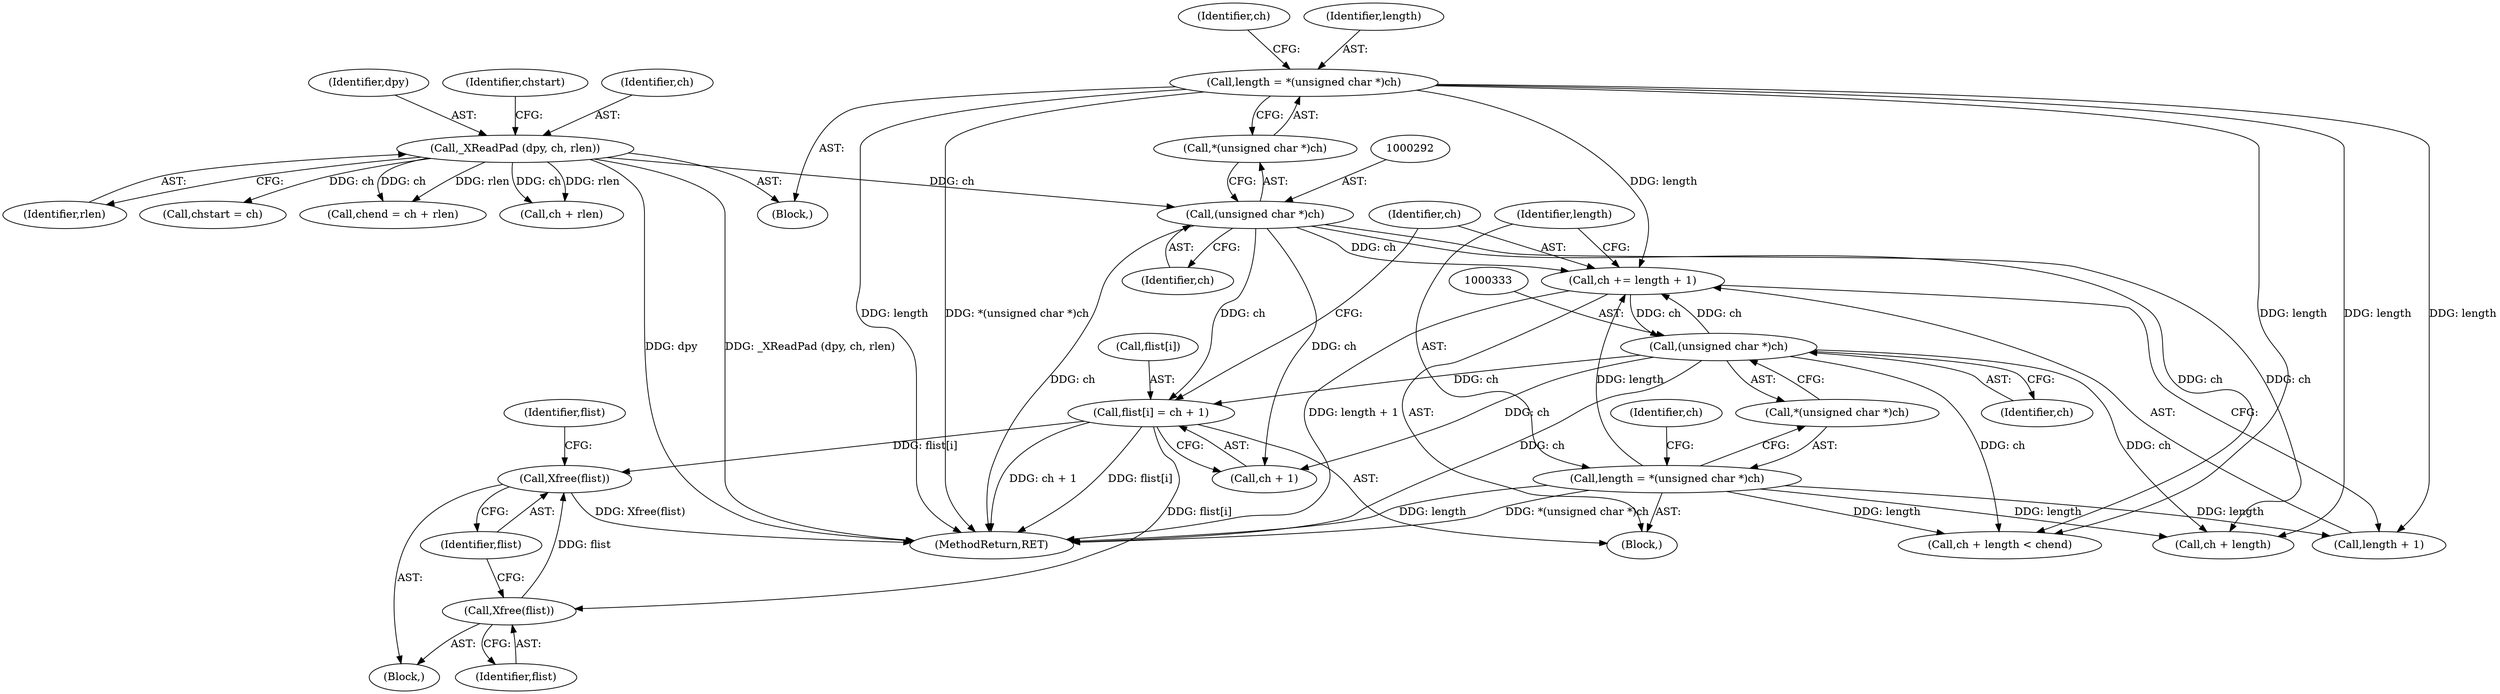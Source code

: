 digraph "0_libx11_b469da1430cdcee06e31c6251b83aede072a1ff0@API" {
"1000347" [label="(Call,Xfree(flist))"];
"1000317" [label="(Call,flist[i] = ch + 1)"];
"1000332" [label="(Call,(unsigned char *)ch)"];
"1000324" [label="(Call,ch += length + 1)"];
"1000288" [label="(Call,length = *(unsigned char *)ch)"];
"1000329" [label="(Call,length = *(unsigned char *)ch)"];
"1000291" [label="(Call,(unsigned char *)ch)"];
"1000276" [label="(Call,_XReadPad (dpy, ch, rlen))"];
"1000345" [label="(Call,Xfree(flist))"];
"1000324" [label="(Call,ch += length + 1)"];
"1000198" [label="(Block,)"];
"1000288" [label="(Call,length = *(unsigned char *)ch)"];
"1000311" [label="(Call,ch + length < chend)"];
"1000326" [label="(Call,length + 1)"];
"1000331" [label="(Call,*(unsigned char *)ch)"];
"1000279" [label="(Identifier,rlen)"];
"1000317" [label="(Call,flist[i] = ch + 1)"];
"1000280" [label="(Call,chstart = ch)"];
"1000277" [label="(Identifier,dpy)"];
"1000334" [label="(Identifier,ch)"];
"1000296" [label="(Identifier,ch)"];
"1000291" [label="(Call,(unsigned char *)ch)"];
"1000281" [label="(Identifier,chstart)"];
"1000283" [label="(Call,chend = ch + rlen)"];
"1000293" [label="(Identifier,ch)"];
"1000330" [label="(Identifier,length)"];
"1000348" [label="(Identifier,flist)"];
"1000345" [label="(Call,Xfree(flist))"];
"1000329" [label="(Call,length = *(unsigned char *)ch)"];
"1000290" [label="(Call,*(unsigned char *)ch)"];
"1000318" [label="(Call,flist[i])"];
"1000312" [label="(Call,ch + length)"];
"1000350" [label="(Identifier,flist)"];
"1000289" [label="(Identifier,length)"];
"1000278" [label="(Identifier,ch)"];
"1000346" [label="(Identifier,flist)"];
"1000347" [label="(Call,Xfree(flist))"];
"1000337" [label="(Identifier,ch)"];
"1000325" [label="(Identifier,ch)"];
"1000316" [label="(Block,)"];
"1000356" [label="(MethodReturn,RET)"];
"1000321" [label="(Call,ch + 1)"];
"1000285" [label="(Call,ch + rlen)"];
"1000332" [label="(Call,(unsigned char *)ch)"];
"1000276" [label="(Call,_XReadPad (dpy, ch, rlen))"];
"1000342" [label="(Block,)"];
"1000347" -> "1000342"  [label="AST: "];
"1000347" -> "1000348"  [label="CFG: "];
"1000348" -> "1000347"  [label="AST: "];
"1000350" -> "1000347"  [label="CFG: "];
"1000347" -> "1000356"  [label="DDG: Xfree(flist)"];
"1000317" -> "1000347"  [label="DDG: flist[i]"];
"1000345" -> "1000347"  [label="DDG: flist"];
"1000317" -> "1000316"  [label="AST: "];
"1000317" -> "1000321"  [label="CFG: "];
"1000318" -> "1000317"  [label="AST: "];
"1000321" -> "1000317"  [label="AST: "];
"1000325" -> "1000317"  [label="CFG: "];
"1000317" -> "1000356"  [label="DDG: flist[i]"];
"1000317" -> "1000356"  [label="DDG: ch + 1"];
"1000332" -> "1000317"  [label="DDG: ch"];
"1000291" -> "1000317"  [label="DDG: ch"];
"1000317" -> "1000345"  [label="DDG: flist[i]"];
"1000332" -> "1000331"  [label="AST: "];
"1000332" -> "1000334"  [label="CFG: "];
"1000333" -> "1000332"  [label="AST: "];
"1000334" -> "1000332"  [label="AST: "];
"1000331" -> "1000332"  [label="CFG: "];
"1000332" -> "1000356"  [label="DDG: ch"];
"1000332" -> "1000311"  [label="DDG: ch"];
"1000332" -> "1000312"  [label="DDG: ch"];
"1000332" -> "1000321"  [label="DDG: ch"];
"1000332" -> "1000324"  [label="DDG: ch"];
"1000324" -> "1000332"  [label="DDG: ch"];
"1000324" -> "1000316"  [label="AST: "];
"1000324" -> "1000326"  [label="CFG: "];
"1000325" -> "1000324"  [label="AST: "];
"1000326" -> "1000324"  [label="AST: "];
"1000330" -> "1000324"  [label="CFG: "];
"1000324" -> "1000356"  [label="DDG: length + 1"];
"1000288" -> "1000324"  [label="DDG: length"];
"1000329" -> "1000324"  [label="DDG: length"];
"1000291" -> "1000324"  [label="DDG: ch"];
"1000288" -> "1000198"  [label="AST: "];
"1000288" -> "1000290"  [label="CFG: "];
"1000289" -> "1000288"  [label="AST: "];
"1000290" -> "1000288"  [label="AST: "];
"1000296" -> "1000288"  [label="CFG: "];
"1000288" -> "1000356"  [label="DDG: *(unsigned char *)ch"];
"1000288" -> "1000356"  [label="DDG: length"];
"1000288" -> "1000311"  [label="DDG: length"];
"1000288" -> "1000312"  [label="DDG: length"];
"1000288" -> "1000326"  [label="DDG: length"];
"1000329" -> "1000316"  [label="AST: "];
"1000329" -> "1000331"  [label="CFG: "];
"1000330" -> "1000329"  [label="AST: "];
"1000331" -> "1000329"  [label="AST: "];
"1000337" -> "1000329"  [label="CFG: "];
"1000329" -> "1000356"  [label="DDG: *(unsigned char *)ch"];
"1000329" -> "1000356"  [label="DDG: length"];
"1000329" -> "1000311"  [label="DDG: length"];
"1000329" -> "1000312"  [label="DDG: length"];
"1000329" -> "1000326"  [label="DDG: length"];
"1000291" -> "1000290"  [label="AST: "];
"1000291" -> "1000293"  [label="CFG: "];
"1000292" -> "1000291"  [label="AST: "];
"1000293" -> "1000291"  [label="AST: "];
"1000290" -> "1000291"  [label="CFG: "];
"1000291" -> "1000356"  [label="DDG: ch"];
"1000276" -> "1000291"  [label="DDG: ch"];
"1000291" -> "1000311"  [label="DDG: ch"];
"1000291" -> "1000312"  [label="DDG: ch"];
"1000291" -> "1000321"  [label="DDG: ch"];
"1000276" -> "1000198"  [label="AST: "];
"1000276" -> "1000279"  [label="CFG: "];
"1000277" -> "1000276"  [label="AST: "];
"1000278" -> "1000276"  [label="AST: "];
"1000279" -> "1000276"  [label="AST: "];
"1000281" -> "1000276"  [label="CFG: "];
"1000276" -> "1000356"  [label="DDG: _XReadPad (dpy, ch, rlen)"];
"1000276" -> "1000356"  [label="DDG: dpy"];
"1000276" -> "1000280"  [label="DDG: ch"];
"1000276" -> "1000283"  [label="DDG: ch"];
"1000276" -> "1000283"  [label="DDG: rlen"];
"1000276" -> "1000285"  [label="DDG: ch"];
"1000276" -> "1000285"  [label="DDG: rlen"];
"1000345" -> "1000342"  [label="AST: "];
"1000345" -> "1000346"  [label="CFG: "];
"1000346" -> "1000345"  [label="AST: "];
"1000348" -> "1000345"  [label="CFG: "];
}
